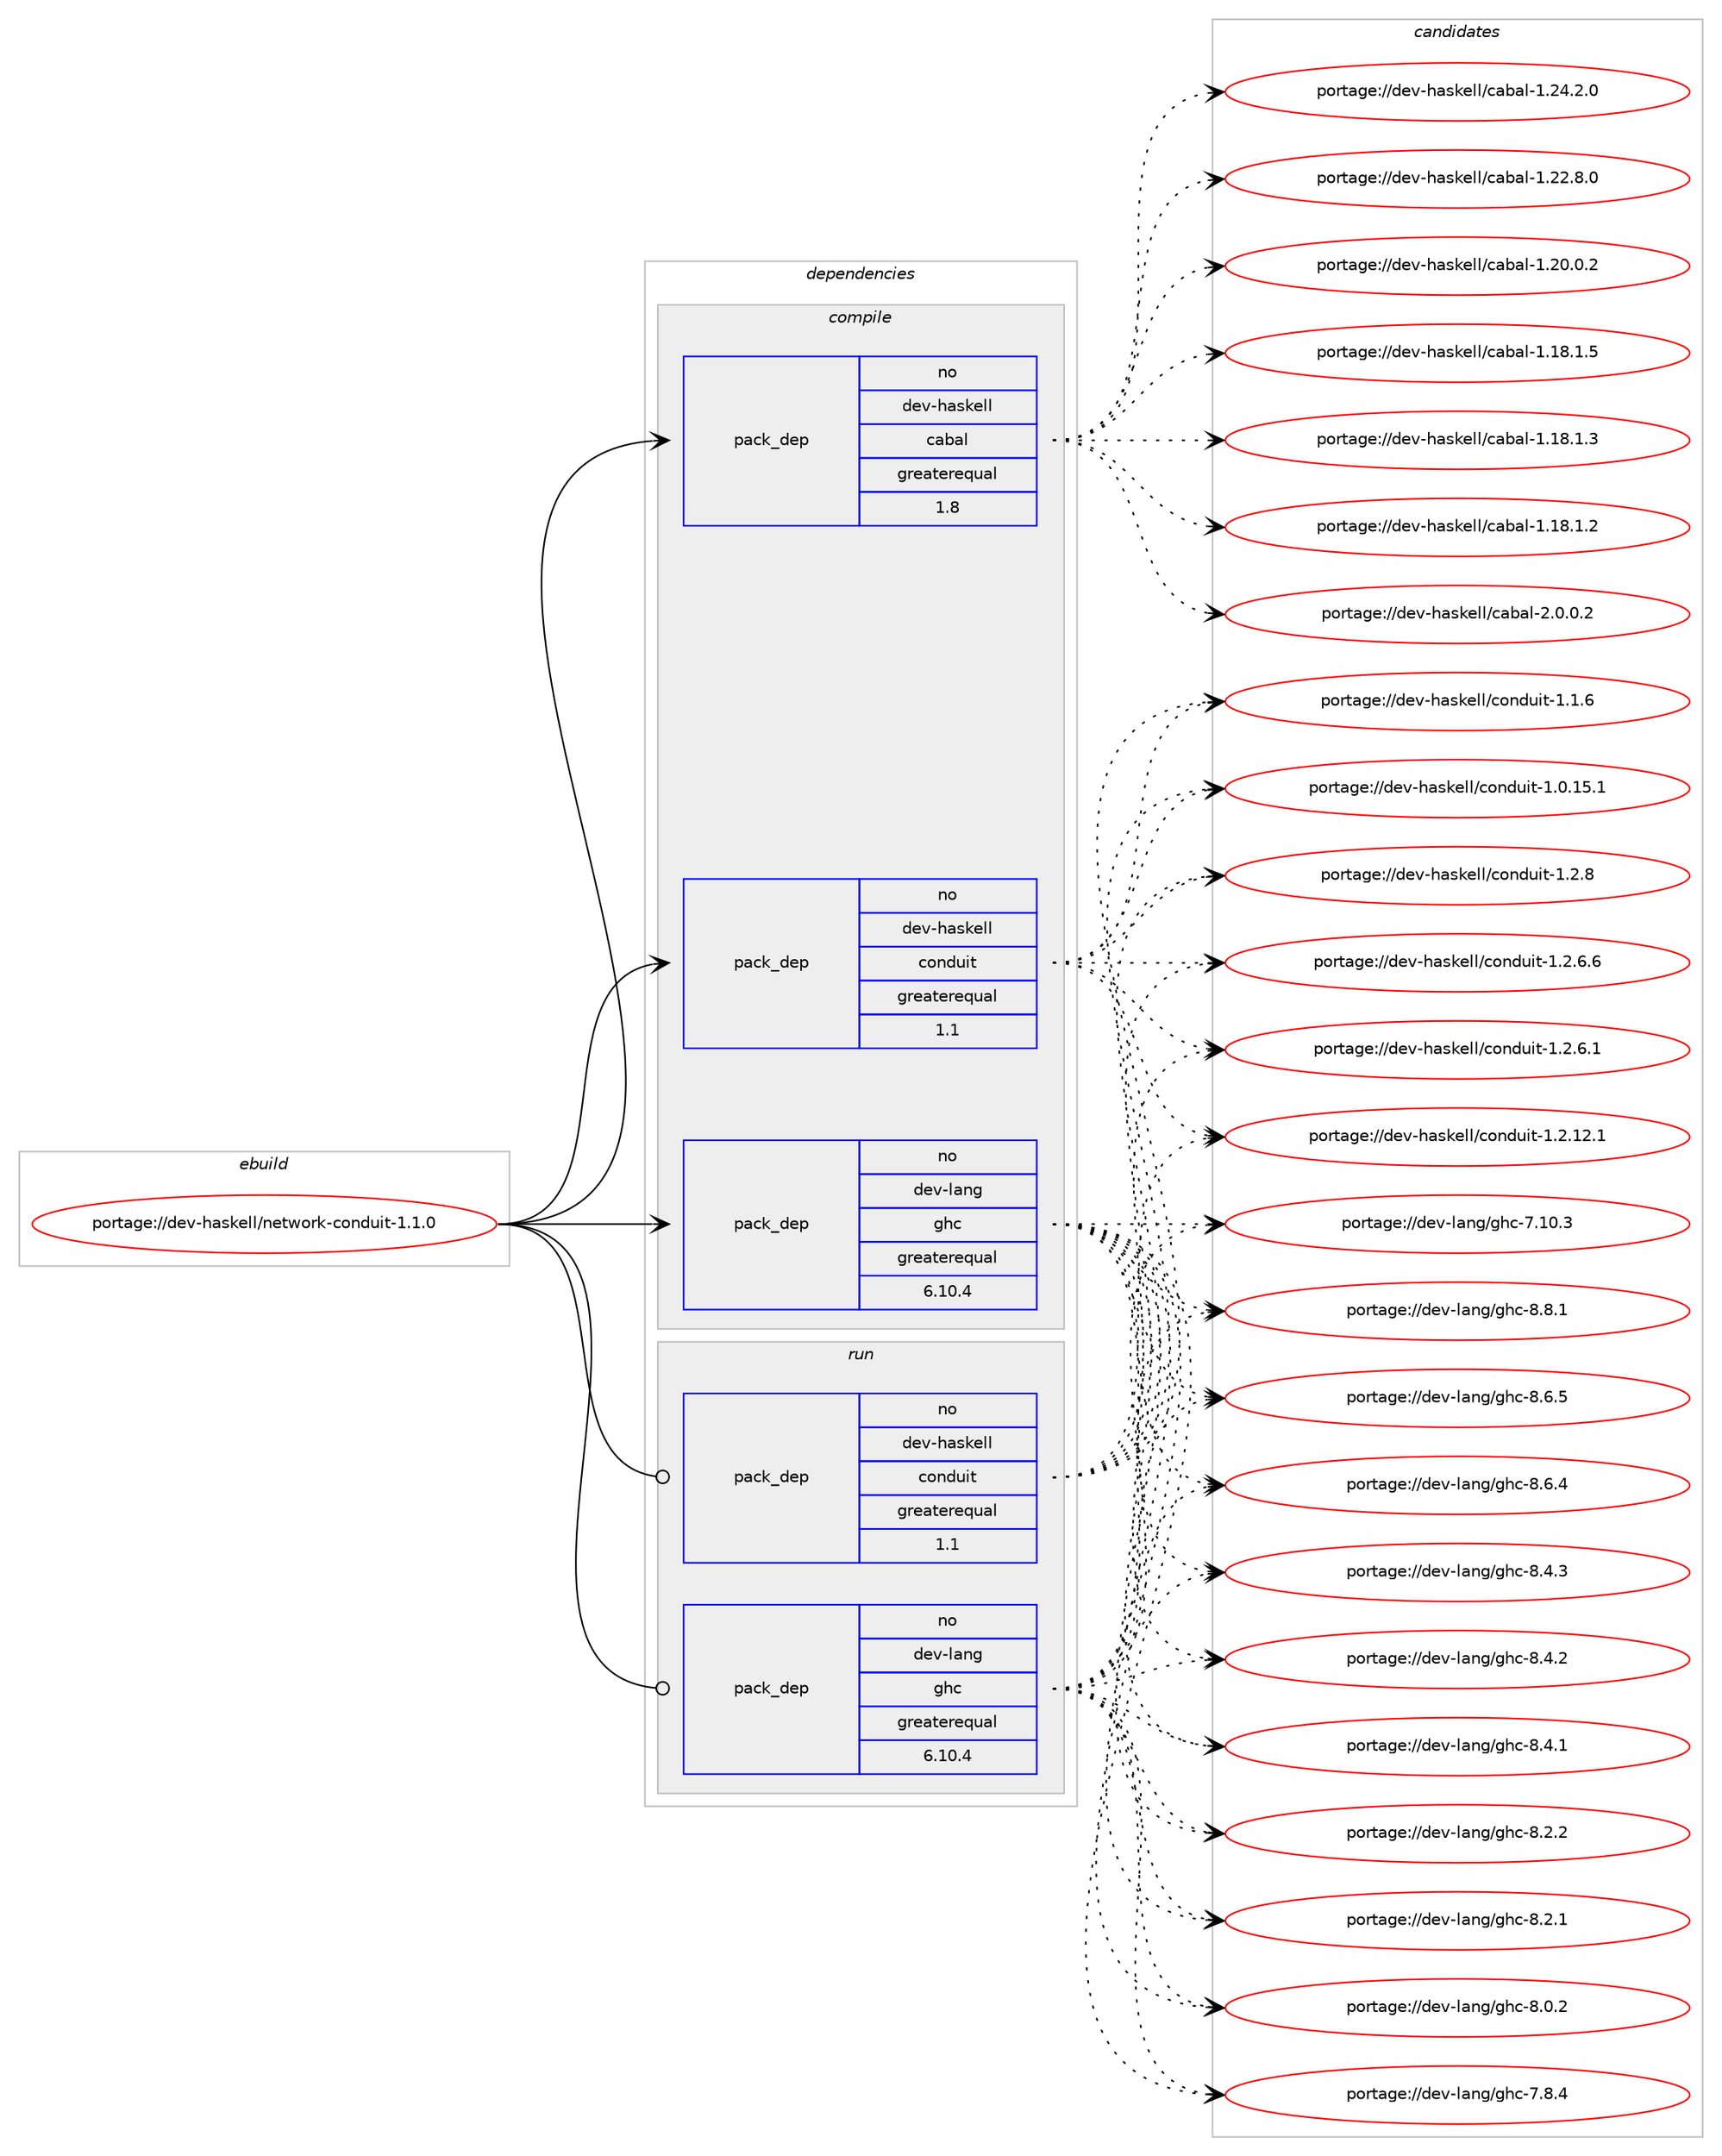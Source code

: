 digraph prolog {

# *************
# Graph options
# *************

newrank=true;
concentrate=true;
compound=true;
graph [rankdir=LR,fontname=Helvetica,fontsize=10,ranksep=1.5];#, ranksep=2.5, nodesep=0.2];
edge  [arrowhead=vee];
node  [fontname=Helvetica,fontsize=10];

# **********
# The ebuild
# **********

subgraph cluster_leftcol {
color=gray;
label=<<i>ebuild</i>>;
id [label="portage://dev-haskell/network-conduit-1.1.0", color=red, width=4, href="../dev-haskell/network-conduit-1.1.0.svg"];
}

# ****************
# The dependencies
# ****************

subgraph cluster_midcol {
color=gray;
label=<<i>dependencies</i>>;
subgraph cluster_compile {
fillcolor="#eeeeee";
style=filled;
label=<<i>compile</i>>;
subgraph pack411983 {
dependency550749 [label=<<TABLE BORDER="0" CELLBORDER="1" CELLSPACING="0" CELLPADDING="4" WIDTH="220"><TR><TD ROWSPAN="6" CELLPADDING="30">pack_dep</TD></TR><TR><TD WIDTH="110">no</TD></TR><TR><TD>dev-haskell</TD></TR><TR><TD>cabal</TD></TR><TR><TD>greaterequal</TD></TR><TR><TD>1.8</TD></TR></TABLE>>, shape=none, color=blue];
}
id:e -> dependency550749:w [weight=20,style="solid",arrowhead="vee"];
subgraph pack411984 {
dependency550750 [label=<<TABLE BORDER="0" CELLBORDER="1" CELLSPACING="0" CELLPADDING="4" WIDTH="220"><TR><TD ROWSPAN="6" CELLPADDING="30">pack_dep</TD></TR><TR><TD WIDTH="110">no</TD></TR><TR><TD>dev-haskell</TD></TR><TR><TD>conduit</TD></TR><TR><TD>greaterequal</TD></TR><TR><TD>1.1</TD></TR></TABLE>>, shape=none, color=blue];
}
id:e -> dependency550750:w [weight=20,style="solid",arrowhead="vee"];
subgraph pack411985 {
dependency550751 [label=<<TABLE BORDER="0" CELLBORDER="1" CELLSPACING="0" CELLPADDING="4" WIDTH="220"><TR><TD ROWSPAN="6" CELLPADDING="30">pack_dep</TD></TR><TR><TD WIDTH="110">no</TD></TR><TR><TD>dev-lang</TD></TR><TR><TD>ghc</TD></TR><TR><TD>greaterequal</TD></TR><TR><TD>6.10.4</TD></TR></TABLE>>, shape=none, color=blue];
}
id:e -> dependency550751:w [weight=20,style="solid",arrowhead="vee"];
}
subgraph cluster_compileandrun {
fillcolor="#eeeeee";
style=filled;
label=<<i>compile and run</i>>;
}
subgraph cluster_run {
fillcolor="#eeeeee";
style=filled;
label=<<i>run</i>>;
subgraph pack411986 {
dependency550752 [label=<<TABLE BORDER="0" CELLBORDER="1" CELLSPACING="0" CELLPADDING="4" WIDTH="220"><TR><TD ROWSPAN="6" CELLPADDING="30">pack_dep</TD></TR><TR><TD WIDTH="110">no</TD></TR><TR><TD>dev-haskell</TD></TR><TR><TD>conduit</TD></TR><TR><TD>greaterequal</TD></TR><TR><TD>1.1</TD></TR></TABLE>>, shape=none, color=blue];
}
id:e -> dependency550752:w [weight=20,style="solid",arrowhead="odot"];
subgraph pack411987 {
dependency550753 [label=<<TABLE BORDER="0" CELLBORDER="1" CELLSPACING="0" CELLPADDING="4" WIDTH="220"><TR><TD ROWSPAN="6" CELLPADDING="30">pack_dep</TD></TR><TR><TD WIDTH="110">no</TD></TR><TR><TD>dev-lang</TD></TR><TR><TD>ghc</TD></TR><TR><TD>greaterequal</TD></TR><TR><TD>6.10.4</TD></TR></TABLE>>, shape=none, color=blue];
}
id:e -> dependency550753:w [weight=20,style="solid",arrowhead="odot"];
}
}

# **************
# The candidates
# **************

subgraph cluster_choices {
rank=same;
color=gray;
label=<<i>candidates</i>>;

subgraph choice411983 {
color=black;
nodesep=1;
choice100101118451049711510710110810847999798971084550464846484650 [label="portage://dev-haskell/cabal-2.0.0.2", color=red, width=4,href="../dev-haskell/cabal-2.0.0.2.svg"];
choice10010111845104971151071011081084799979897108454946505246504648 [label="portage://dev-haskell/cabal-1.24.2.0", color=red, width=4,href="../dev-haskell/cabal-1.24.2.0.svg"];
choice10010111845104971151071011081084799979897108454946505046564648 [label="portage://dev-haskell/cabal-1.22.8.0", color=red, width=4,href="../dev-haskell/cabal-1.22.8.0.svg"];
choice10010111845104971151071011081084799979897108454946504846484650 [label="portage://dev-haskell/cabal-1.20.0.2", color=red, width=4,href="../dev-haskell/cabal-1.20.0.2.svg"];
choice10010111845104971151071011081084799979897108454946495646494653 [label="portage://dev-haskell/cabal-1.18.1.5", color=red, width=4,href="../dev-haskell/cabal-1.18.1.5.svg"];
choice10010111845104971151071011081084799979897108454946495646494651 [label="portage://dev-haskell/cabal-1.18.1.3", color=red, width=4,href="../dev-haskell/cabal-1.18.1.3.svg"];
choice10010111845104971151071011081084799979897108454946495646494650 [label="portage://dev-haskell/cabal-1.18.1.2", color=red, width=4,href="../dev-haskell/cabal-1.18.1.2.svg"];
dependency550749:e -> choice100101118451049711510710110810847999798971084550464846484650:w [style=dotted,weight="100"];
dependency550749:e -> choice10010111845104971151071011081084799979897108454946505246504648:w [style=dotted,weight="100"];
dependency550749:e -> choice10010111845104971151071011081084799979897108454946505046564648:w [style=dotted,weight="100"];
dependency550749:e -> choice10010111845104971151071011081084799979897108454946504846484650:w [style=dotted,weight="100"];
dependency550749:e -> choice10010111845104971151071011081084799979897108454946495646494653:w [style=dotted,weight="100"];
dependency550749:e -> choice10010111845104971151071011081084799979897108454946495646494651:w [style=dotted,weight="100"];
dependency550749:e -> choice10010111845104971151071011081084799979897108454946495646494650:w [style=dotted,weight="100"];
}
subgraph choice411984 {
color=black;
nodesep=1;
choice10010111845104971151071011081084799111110100117105116454946504656 [label="portage://dev-haskell/conduit-1.2.8", color=red, width=4,href="../dev-haskell/conduit-1.2.8.svg"];
choice100101118451049711510710110810847991111101001171051164549465046544654 [label="portage://dev-haskell/conduit-1.2.6.6", color=red, width=4,href="../dev-haskell/conduit-1.2.6.6.svg"];
choice100101118451049711510710110810847991111101001171051164549465046544649 [label="portage://dev-haskell/conduit-1.2.6.1", color=red, width=4,href="../dev-haskell/conduit-1.2.6.1.svg"];
choice10010111845104971151071011081084799111110100117105116454946504649504649 [label="portage://dev-haskell/conduit-1.2.12.1", color=red, width=4,href="../dev-haskell/conduit-1.2.12.1.svg"];
choice10010111845104971151071011081084799111110100117105116454946494654 [label="portage://dev-haskell/conduit-1.1.6", color=red, width=4,href="../dev-haskell/conduit-1.1.6.svg"];
choice10010111845104971151071011081084799111110100117105116454946484649534649 [label="portage://dev-haskell/conduit-1.0.15.1", color=red, width=4,href="../dev-haskell/conduit-1.0.15.1.svg"];
dependency550750:e -> choice10010111845104971151071011081084799111110100117105116454946504656:w [style=dotted,weight="100"];
dependency550750:e -> choice100101118451049711510710110810847991111101001171051164549465046544654:w [style=dotted,weight="100"];
dependency550750:e -> choice100101118451049711510710110810847991111101001171051164549465046544649:w [style=dotted,weight="100"];
dependency550750:e -> choice10010111845104971151071011081084799111110100117105116454946504649504649:w [style=dotted,weight="100"];
dependency550750:e -> choice10010111845104971151071011081084799111110100117105116454946494654:w [style=dotted,weight="100"];
dependency550750:e -> choice10010111845104971151071011081084799111110100117105116454946484649534649:w [style=dotted,weight="100"];
}
subgraph choice411985 {
color=black;
nodesep=1;
choice10010111845108971101034710310499455646564649 [label="portage://dev-lang/ghc-8.8.1", color=red, width=4,href="../dev-lang/ghc-8.8.1.svg"];
choice10010111845108971101034710310499455646544653 [label="portage://dev-lang/ghc-8.6.5", color=red, width=4,href="../dev-lang/ghc-8.6.5.svg"];
choice10010111845108971101034710310499455646544652 [label="portage://dev-lang/ghc-8.6.4", color=red, width=4,href="../dev-lang/ghc-8.6.4.svg"];
choice10010111845108971101034710310499455646524651 [label="portage://dev-lang/ghc-8.4.3", color=red, width=4,href="../dev-lang/ghc-8.4.3.svg"];
choice10010111845108971101034710310499455646524650 [label="portage://dev-lang/ghc-8.4.2", color=red, width=4,href="../dev-lang/ghc-8.4.2.svg"];
choice10010111845108971101034710310499455646524649 [label="portage://dev-lang/ghc-8.4.1", color=red, width=4,href="../dev-lang/ghc-8.4.1.svg"];
choice10010111845108971101034710310499455646504650 [label="portage://dev-lang/ghc-8.2.2", color=red, width=4,href="../dev-lang/ghc-8.2.2.svg"];
choice10010111845108971101034710310499455646504649 [label="portage://dev-lang/ghc-8.2.1", color=red, width=4,href="../dev-lang/ghc-8.2.1.svg"];
choice10010111845108971101034710310499455646484650 [label="portage://dev-lang/ghc-8.0.2", color=red, width=4,href="../dev-lang/ghc-8.0.2.svg"];
choice10010111845108971101034710310499455546564652 [label="portage://dev-lang/ghc-7.8.4", color=red, width=4,href="../dev-lang/ghc-7.8.4.svg"];
choice1001011184510897110103471031049945554649484651 [label="portage://dev-lang/ghc-7.10.3", color=red, width=4,href="../dev-lang/ghc-7.10.3.svg"];
dependency550751:e -> choice10010111845108971101034710310499455646564649:w [style=dotted,weight="100"];
dependency550751:e -> choice10010111845108971101034710310499455646544653:w [style=dotted,weight="100"];
dependency550751:e -> choice10010111845108971101034710310499455646544652:w [style=dotted,weight="100"];
dependency550751:e -> choice10010111845108971101034710310499455646524651:w [style=dotted,weight="100"];
dependency550751:e -> choice10010111845108971101034710310499455646524650:w [style=dotted,weight="100"];
dependency550751:e -> choice10010111845108971101034710310499455646524649:w [style=dotted,weight="100"];
dependency550751:e -> choice10010111845108971101034710310499455646504650:w [style=dotted,weight="100"];
dependency550751:e -> choice10010111845108971101034710310499455646504649:w [style=dotted,weight="100"];
dependency550751:e -> choice10010111845108971101034710310499455646484650:w [style=dotted,weight="100"];
dependency550751:e -> choice10010111845108971101034710310499455546564652:w [style=dotted,weight="100"];
dependency550751:e -> choice1001011184510897110103471031049945554649484651:w [style=dotted,weight="100"];
}
subgraph choice411986 {
color=black;
nodesep=1;
choice10010111845104971151071011081084799111110100117105116454946504656 [label="portage://dev-haskell/conduit-1.2.8", color=red, width=4,href="../dev-haskell/conduit-1.2.8.svg"];
choice100101118451049711510710110810847991111101001171051164549465046544654 [label="portage://dev-haskell/conduit-1.2.6.6", color=red, width=4,href="../dev-haskell/conduit-1.2.6.6.svg"];
choice100101118451049711510710110810847991111101001171051164549465046544649 [label="portage://dev-haskell/conduit-1.2.6.1", color=red, width=4,href="../dev-haskell/conduit-1.2.6.1.svg"];
choice10010111845104971151071011081084799111110100117105116454946504649504649 [label="portage://dev-haskell/conduit-1.2.12.1", color=red, width=4,href="../dev-haskell/conduit-1.2.12.1.svg"];
choice10010111845104971151071011081084799111110100117105116454946494654 [label="portage://dev-haskell/conduit-1.1.6", color=red, width=4,href="../dev-haskell/conduit-1.1.6.svg"];
choice10010111845104971151071011081084799111110100117105116454946484649534649 [label="portage://dev-haskell/conduit-1.0.15.1", color=red, width=4,href="../dev-haskell/conduit-1.0.15.1.svg"];
dependency550752:e -> choice10010111845104971151071011081084799111110100117105116454946504656:w [style=dotted,weight="100"];
dependency550752:e -> choice100101118451049711510710110810847991111101001171051164549465046544654:w [style=dotted,weight="100"];
dependency550752:e -> choice100101118451049711510710110810847991111101001171051164549465046544649:w [style=dotted,weight="100"];
dependency550752:e -> choice10010111845104971151071011081084799111110100117105116454946504649504649:w [style=dotted,weight="100"];
dependency550752:e -> choice10010111845104971151071011081084799111110100117105116454946494654:w [style=dotted,weight="100"];
dependency550752:e -> choice10010111845104971151071011081084799111110100117105116454946484649534649:w [style=dotted,weight="100"];
}
subgraph choice411987 {
color=black;
nodesep=1;
choice10010111845108971101034710310499455646564649 [label="portage://dev-lang/ghc-8.8.1", color=red, width=4,href="../dev-lang/ghc-8.8.1.svg"];
choice10010111845108971101034710310499455646544653 [label="portage://dev-lang/ghc-8.6.5", color=red, width=4,href="../dev-lang/ghc-8.6.5.svg"];
choice10010111845108971101034710310499455646544652 [label="portage://dev-lang/ghc-8.6.4", color=red, width=4,href="../dev-lang/ghc-8.6.4.svg"];
choice10010111845108971101034710310499455646524651 [label="portage://dev-lang/ghc-8.4.3", color=red, width=4,href="../dev-lang/ghc-8.4.3.svg"];
choice10010111845108971101034710310499455646524650 [label="portage://dev-lang/ghc-8.4.2", color=red, width=4,href="../dev-lang/ghc-8.4.2.svg"];
choice10010111845108971101034710310499455646524649 [label="portage://dev-lang/ghc-8.4.1", color=red, width=4,href="../dev-lang/ghc-8.4.1.svg"];
choice10010111845108971101034710310499455646504650 [label="portage://dev-lang/ghc-8.2.2", color=red, width=4,href="../dev-lang/ghc-8.2.2.svg"];
choice10010111845108971101034710310499455646504649 [label="portage://dev-lang/ghc-8.2.1", color=red, width=4,href="../dev-lang/ghc-8.2.1.svg"];
choice10010111845108971101034710310499455646484650 [label="portage://dev-lang/ghc-8.0.2", color=red, width=4,href="../dev-lang/ghc-8.0.2.svg"];
choice10010111845108971101034710310499455546564652 [label="portage://dev-lang/ghc-7.8.4", color=red, width=4,href="../dev-lang/ghc-7.8.4.svg"];
choice1001011184510897110103471031049945554649484651 [label="portage://dev-lang/ghc-7.10.3", color=red, width=4,href="../dev-lang/ghc-7.10.3.svg"];
dependency550753:e -> choice10010111845108971101034710310499455646564649:w [style=dotted,weight="100"];
dependency550753:e -> choice10010111845108971101034710310499455646544653:w [style=dotted,weight="100"];
dependency550753:e -> choice10010111845108971101034710310499455646544652:w [style=dotted,weight="100"];
dependency550753:e -> choice10010111845108971101034710310499455646524651:w [style=dotted,weight="100"];
dependency550753:e -> choice10010111845108971101034710310499455646524650:w [style=dotted,weight="100"];
dependency550753:e -> choice10010111845108971101034710310499455646524649:w [style=dotted,weight="100"];
dependency550753:e -> choice10010111845108971101034710310499455646504650:w [style=dotted,weight="100"];
dependency550753:e -> choice10010111845108971101034710310499455646504649:w [style=dotted,weight="100"];
dependency550753:e -> choice10010111845108971101034710310499455646484650:w [style=dotted,weight="100"];
dependency550753:e -> choice10010111845108971101034710310499455546564652:w [style=dotted,weight="100"];
dependency550753:e -> choice1001011184510897110103471031049945554649484651:w [style=dotted,weight="100"];
}
}

}
